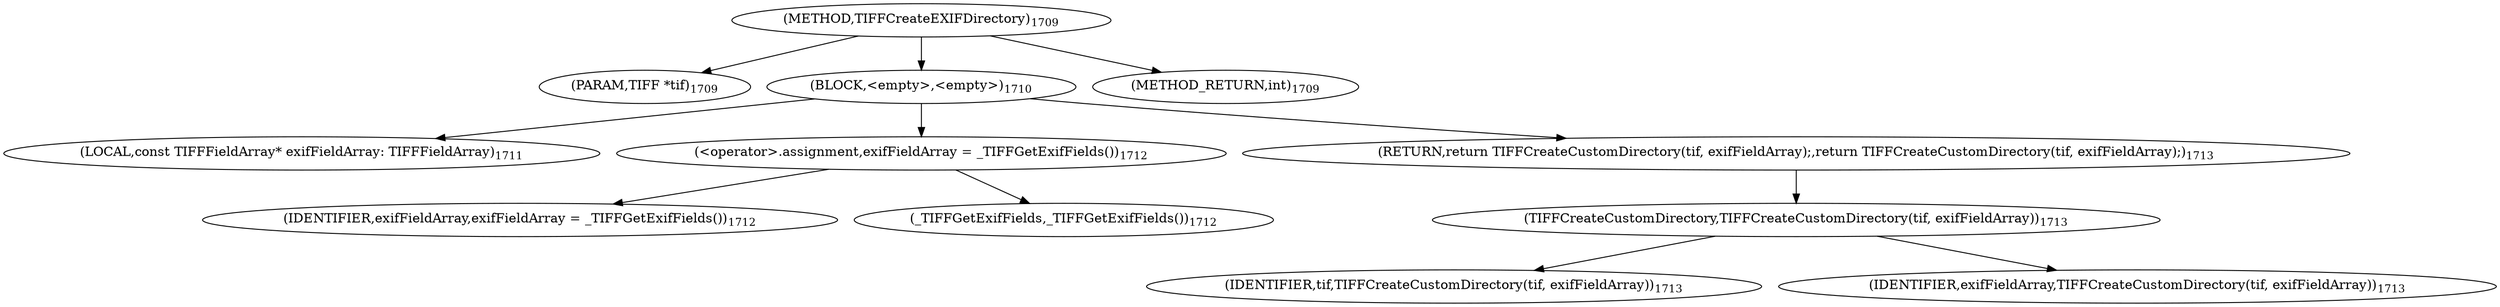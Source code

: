 digraph "TIFFCreateEXIFDirectory" {  
"43701" [label = <(METHOD,TIFFCreateEXIFDirectory)<SUB>1709</SUB>> ]
"43702" [label = <(PARAM,TIFF *tif)<SUB>1709</SUB>> ]
"43703" [label = <(BLOCK,&lt;empty&gt;,&lt;empty&gt;)<SUB>1710</SUB>> ]
"43704" [label = <(LOCAL,const TIFFFieldArray* exifFieldArray: TIFFFieldArray)<SUB>1711</SUB>> ]
"43705" [label = <(&lt;operator&gt;.assignment,exifFieldArray = _TIFFGetExifFields())<SUB>1712</SUB>> ]
"43706" [label = <(IDENTIFIER,exifFieldArray,exifFieldArray = _TIFFGetExifFields())<SUB>1712</SUB>> ]
"43707" [label = <(_TIFFGetExifFields,_TIFFGetExifFields())<SUB>1712</SUB>> ]
"43708" [label = <(RETURN,return TIFFCreateCustomDirectory(tif, exifFieldArray);,return TIFFCreateCustomDirectory(tif, exifFieldArray);)<SUB>1713</SUB>> ]
"43709" [label = <(TIFFCreateCustomDirectory,TIFFCreateCustomDirectory(tif, exifFieldArray))<SUB>1713</SUB>> ]
"43710" [label = <(IDENTIFIER,tif,TIFFCreateCustomDirectory(tif, exifFieldArray))<SUB>1713</SUB>> ]
"43711" [label = <(IDENTIFIER,exifFieldArray,TIFFCreateCustomDirectory(tif, exifFieldArray))<SUB>1713</SUB>> ]
"43712" [label = <(METHOD_RETURN,int)<SUB>1709</SUB>> ]
  "43701" -> "43702" 
  "43701" -> "43703" 
  "43701" -> "43712" 
  "43703" -> "43704" 
  "43703" -> "43705" 
  "43703" -> "43708" 
  "43705" -> "43706" 
  "43705" -> "43707" 
  "43708" -> "43709" 
  "43709" -> "43710" 
  "43709" -> "43711" 
}
